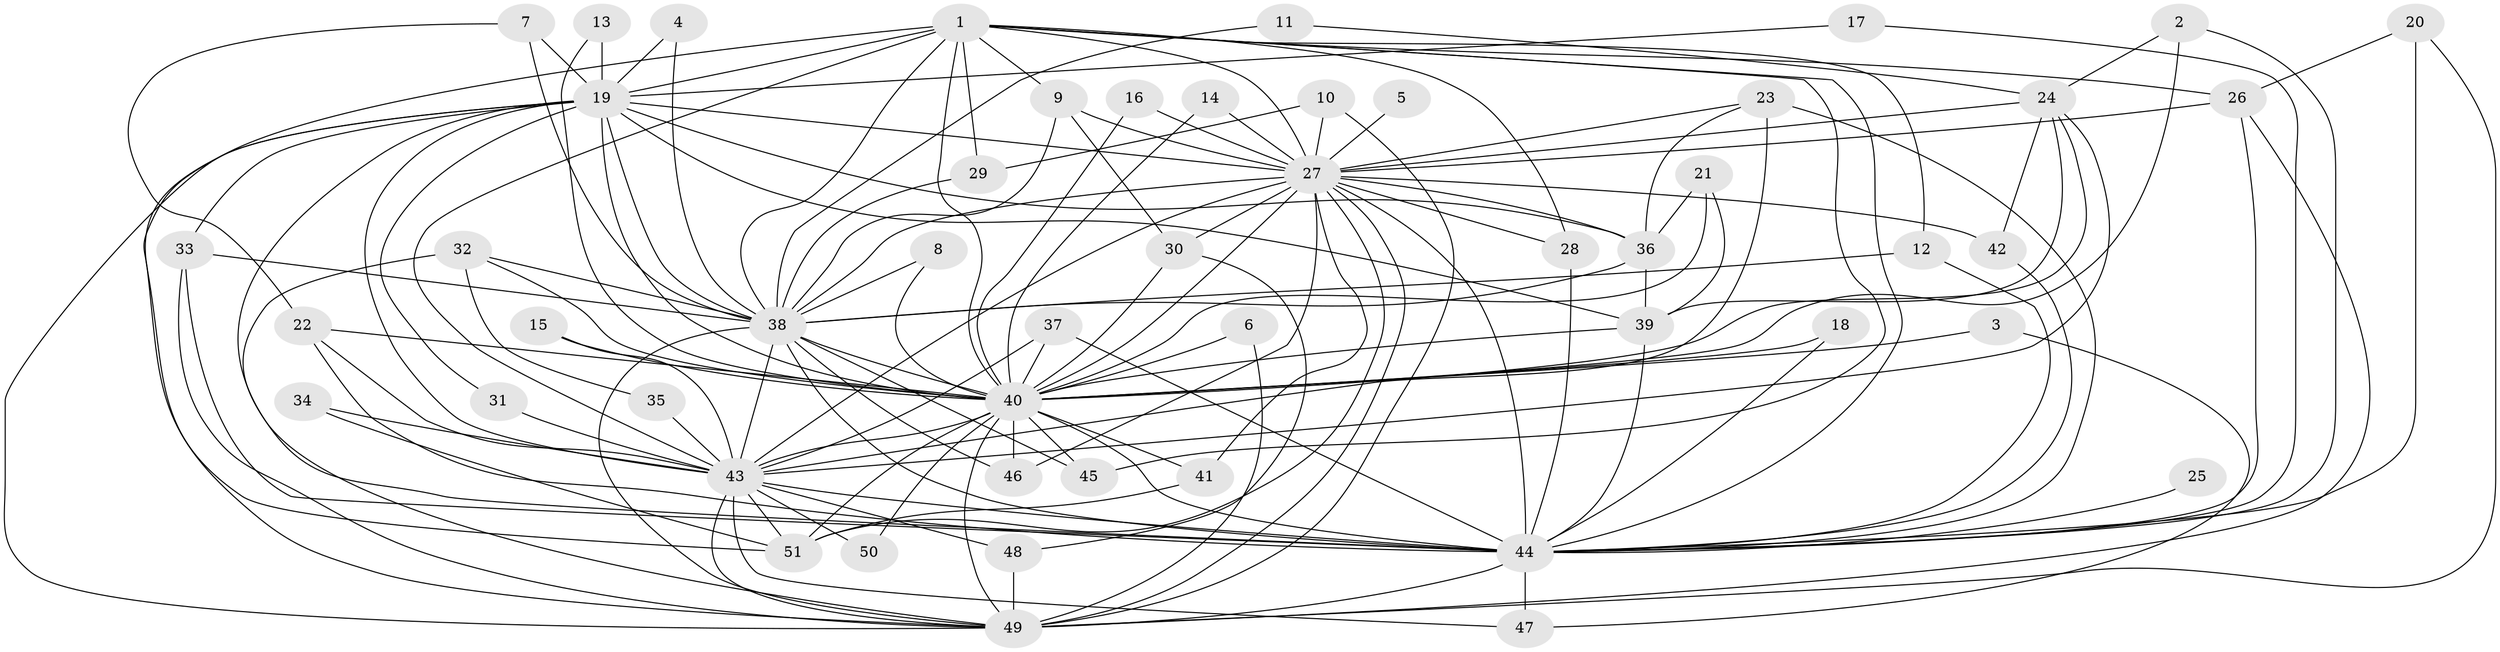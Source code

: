 // original degree distribution, {19: 0.00980392156862745, 24: 0.00980392156862745, 22: 0.00980392156862745, 17: 0.00980392156862745, 27: 0.00980392156862745, 21: 0.0196078431372549, 16: 0.00980392156862745, 18: 0.00980392156862745, 26: 0.00980392156862745, 3: 0.27450980392156865, 4: 0.09803921568627451, 5: 0.049019607843137254, 2: 0.4803921568627451}
// Generated by graph-tools (version 1.1) at 2025/49/03/09/25 03:49:35]
// undirected, 51 vertices, 142 edges
graph export_dot {
graph [start="1"]
  node [color=gray90,style=filled];
  1;
  2;
  3;
  4;
  5;
  6;
  7;
  8;
  9;
  10;
  11;
  12;
  13;
  14;
  15;
  16;
  17;
  18;
  19;
  20;
  21;
  22;
  23;
  24;
  25;
  26;
  27;
  28;
  29;
  30;
  31;
  32;
  33;
  34;
  35;
  36;
  37;
  38;
  39;
  40;
  41;
  42;
  43;
  44;
  45;
  46;
  47;
  48;
  49;
  50;
  51;
  1 -- 9 [weight=1.0];
  1 -- 12 [weight=1.0];
  1 -- 19 [weight=2.0];
  1 -- 26 [weight=1.0];
  1 -- 27 [weight=1.0];
  1 -- 28 [weight=1.0];
  1 -- 29 [weight=2.0];
  1 -- 38 [weight=1.0];
  1 -- 40 [weight=2.0];
  1 -- 43 [weight=1.0];
  1 -- 44 [weight=2.0];
  1 -- 45 [weight=1.0];
  1 -- 49 [weight=1.0];
  2 -- 24 [weight=1.0];
  2 -- 40 [weight=1.0];
  2 -- 44 [weight=1.0];
  3 -- 40 [weight=1.0];
  3 -- 47 [weight=1.0];
  4 -- 19 [weight=1.0];
  4 -- 38 [weight=1.0];
  5 -- 27 [weight=1.0];
  6 -- 40 [weight=1.0];
  6 -- 49 [weight=1.0];
  7 -- 19 [weight=1.0];
  7 -- 22 [weight=1.0];
  7 -- 38 [weight=1.0];
  8 -- 38 [weight=1.0];
  8 -- 40 [weight=1.0];
  9 -- 27 [weight=1.0];
  9 -- 30 [weight=1.0];
  9 -- 38 [weight=1.0];
  10 -- 27 [weight=1.0];
  10 -- 29 [weight=1.0];
  10 -- 49 [weight=1.0];
  11 -- 24 [weight=1.0];
  11 -- 38 [weight=1.0];
  12 -- 38 [weight=1.0];
  12 -- 44 [weight=1.0];
  13 -- 19 [weight=1.0];
  13 -- 40 [weight=1.0];
  14 -- 27 [weight=1.0];
  14 -- 40 [weight=1.0];
  15 -- 40 [weight=1.0];
  15 -- 43 [weight=1.0];
  16 -- 27 [weight=1.0];
  16 -- 40 [weight=1.0];
  17 -- 19 [weight=1.0];
  17 -- 44 [weight=1.0];
  18 -- 40 [weight=1.0];
  18 -- 44 [weight=1.0];
  19 -- 27 [weight=1.0];
  19 -- 31 [weight=1.0];
  19 -- 33 [weight=1.0];
  19 -- 36 [weight=1.0];
  19 -- 38 [weight=1.0];
  19 -- 39 [weight=1.0];
  19 -- 40 [weight=3.0];
  19 -- 43 [weight=1.0];
  19 -- 44 [weight=2.0];
  19 -- 49 [weight=1.0];
  19 -- 51 [weight=1.0];
  20 -- 26 [weight=1.0];
  20 -- 44 [weight=1.0];
  20 -- 49 [weight=1.0];
  21 -- 36 [weight=1.0];
  21 -- 39 [weight=1.0];
  21 -- 40 [weight=1.0];
  22 -- 40 [weight=1.0];
  22 -- 43 [weight=2.0];
  22 -- 44 [weight=1.0];
  23 -- 27 [weight=1.0];
  23 -- 36 [weight=1.0];
  23 -- 43 [weight=2.0];
  23 -- 44 [weight=2.0];
  24 -- 27 [weight=1.0];
  24 -- 39 [weight=1.0];
  24 -- 40 [weight=1.0];
  24 -- 42 [weight=1.0];
  24 -- 43 [weight=1.0];
  25 -- 44 [weight=2.0];
  26 -- 27 [weight=1.0];
  26 -- 44 [weight=1.0];
  26 -- 49 [weight=1.0];
  27 -- 28 [weight=1.0];
  27 -- 30 [weight=1.0];
  27 -- 36 [weight=1.0];
  27 -- 38 [weight=1.0];
  27 -- 40 [weight=3.0];
  27 -- 41 [weight=1.0];
  27 -- 42 [weight=1.0];
  27 -- 43 [weight=1.0];
  27 -- 44 [weight=2.0];
  27 -- 46 [weight=1.0];
  27 -- 49 [weight=1.0];
  27 -- 51 [weight=1.0];
  28 -- 44 [weight=1.0];
  29 -- 38 [weight=1.0];
  30 -- 40 [weight=1.0];
  30 -- 48 [weight=1.0];
  31 -- 43 [weight=1.0];
  32 -- 35 [weight=1.0];
  32 -- 38 [weight=1.0];
  32 -- 40 [weight=2.0];
  32 -- 49 [weight=1.0];
  33 -- 38 [weight=1.0];
  33 -- 44 [weight=1.0];
  33 -- 49 [weight=1.0];
  34 -- 43 [weight=3.0];
  34 -- 51 [weight=1.0];
  35 -- 43 [weight=1.0];
  36 -- 38 [weight=1.0];
  36 -- 39 [weight=1.0];
  37 -- 40 [weight=1.0];
  37 -- 43 [weight=1.0];
  37 -- 44 [weight=1.0];
  38 -- 40 [weight=2.0];
  38 -- 43 [weight=1.0];
  38 -- 44 [weight=2.0];
  38 -- 45 [weight=1.0];
  38 -- 46 [weight=1.0];
  38 -- 49 [weight=1.0];
  39 -- 40 [weight=1.0];
  39 -- 44 [weight=1.0];
  40 -- 41 [weight=1.0];
  40 -- 43 [weight=2.0];
  40 -- 44 [weight=4.0];
  40 -- 45 [weight=1.0];
  40 -- 46 [weight=1.0];
  40 -- 49 [weight=2.0];
  40 -- 50 [weight=1.0];
  40 -- 51 [weight=1.0];
  41 -- 51 [weight=1.0];
  42 -- 44 [weight=1.0];
  43 -- 44 [weight=2.0];
  43 -- 47 [weight=1.0];
  43 -- 48 [weight=2.0];
  43 -- 49 [weight=1.0];
  43 -- 50 [weight=1.0];
  43 -- 51 [weight=1.0];
  44 -- 47 [weight=1.0];
  44 -- 49 [weight=2.0];
  48 -- 49 [weight=2.0];
}
